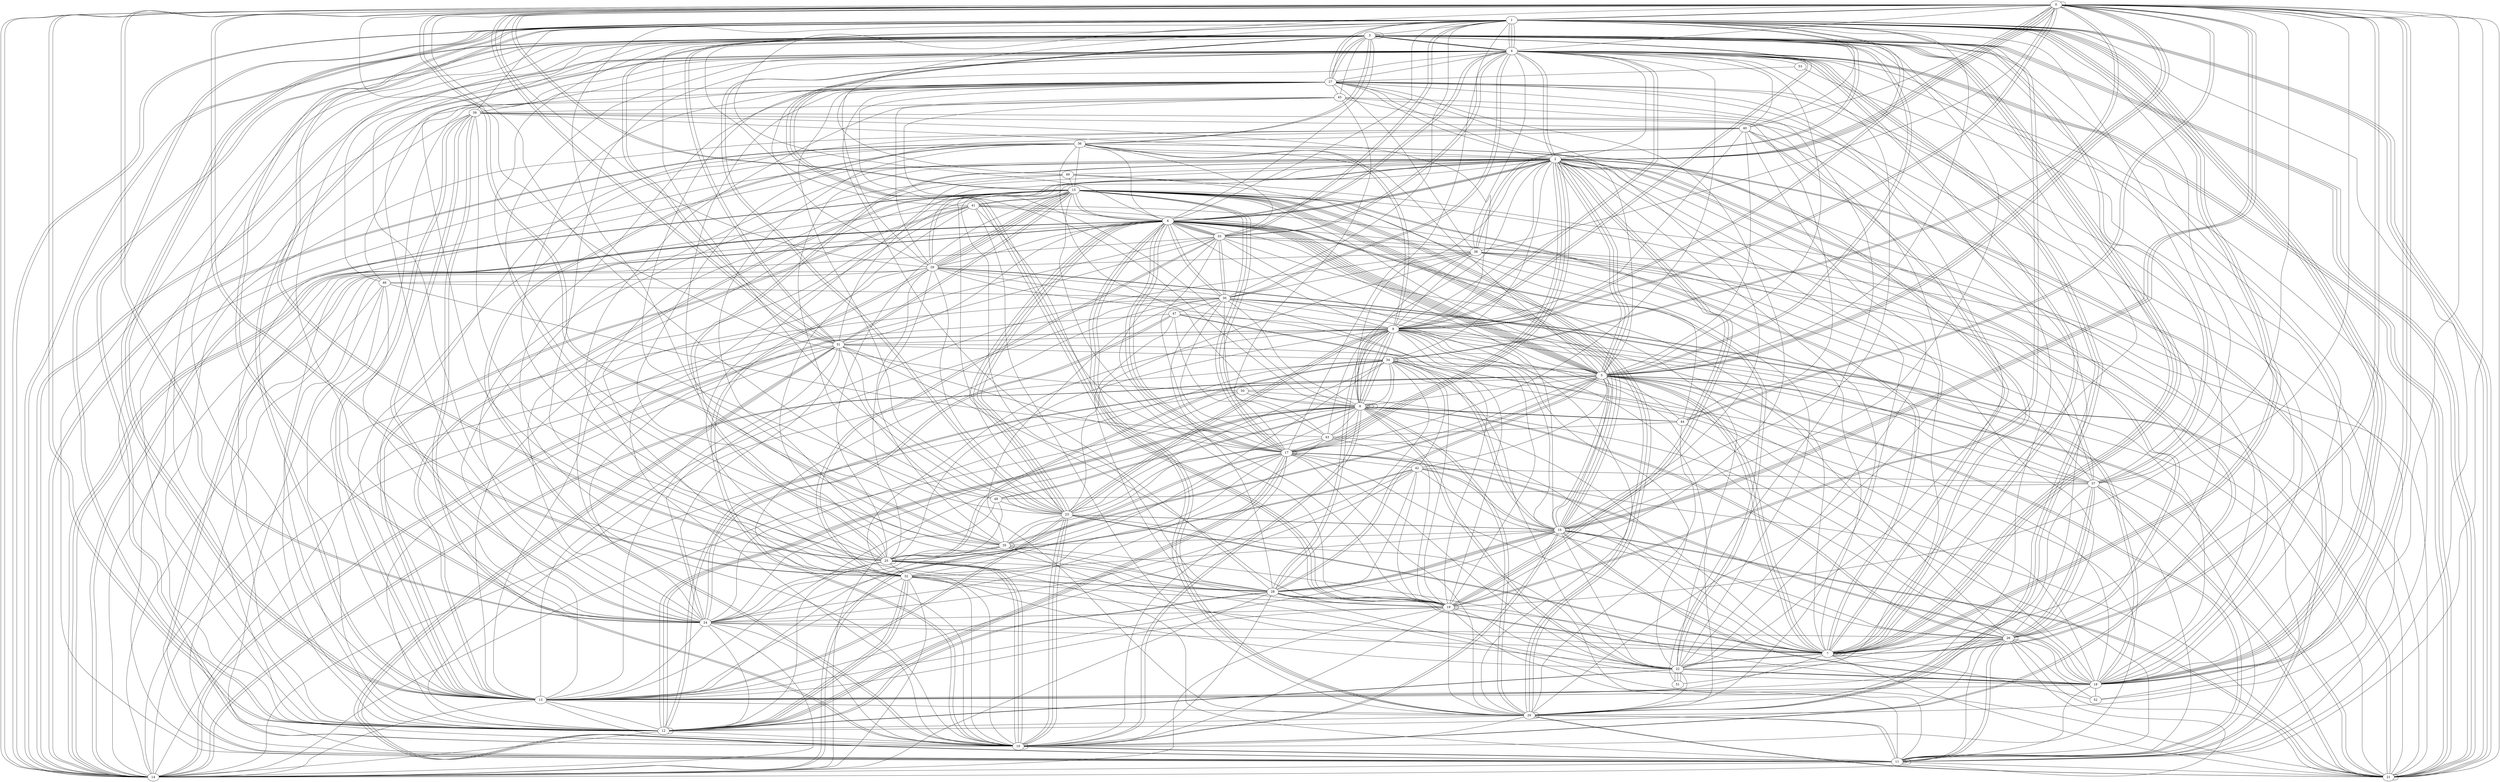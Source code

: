 graph G {
0;
1;
2;
3;
4;
5;
6;
7;
8;
9;
10;
11;
12;
13;
14;
15;
16;
17;
18;
19;
20;
21;
22;
23;
24;
25;
26;
27;
28;
29;
30;
31;
32;
33;
34;
35;
36;
37;
38;
39;
40;
41;
42;
43;
44;
45;
46;
47;
48;
49;
50;
51;
52;
53;
31--18 ;
29--18 ;
33--24 ;
14--31 ;
0--34 ;
31--15 ;
17--21 ;
31--19 ;
10--10 ;
8--34 ;
3--16 ;
38--52 ;
9--3 ;
49--15 ;
5--2 ;
5--28 ;
0--4 ;
9--8 ;
8--8 ;
3--14 ;
36--10 ;
14--19 ;
36--6 ;
44--11 ;
27--3 ;
42--26 ;
44--20 ;
1--33 ;
9--28 ;
8--44 ;
1--4 ;
0--32 ;
37--5 ;
19--20 ;
6--15 ;
0--50 ;
13--15 ;
26--8 ;
29--15 ;
41--12 ;
30--19 ;
4--11 ;
6--20 ;
2--8 ;
39--10 ;
14--50 ;
34--34 ;
4--14 ;
26--52 ;
25--48 ;
26--7 ;
23--10 ;
41--10 ;
46--11 ;
17--10 ;
11--11 ;
46--4 ;
4--9 ;
25--32 ;
25--2 ;
20--10 ;
17--41 ;
8--22 ;
8--27 ;
34--10 ;
16--23 ;
13--10 ;
35--5 ;
38--29 ;
7--0 ;
35--29 ;
18--16 ;
15--20 ;
21--4 ;
15--14 ;
1--14 ;
12--26 ;
32--22 ;
35--23 ;
2--10 ;
1--25 ;
23--0 ;
11--5 ;
7--23 ;
29--2 ;
0--29 ;
22--35 ;
30--1 ;
22--41 ;
4--30 ;
51--22 ;
13--40 ;
18--35 ;
27--1 ;
4--2 ;
3--26 ;
15--29 ;
31--11 ;
25--42 ;
33--6 ;
19--42 ;
29--6 ;
16--0 ;
30--13 ;
15--31 ;
18--52 ;
36--10 ;
5--6 ;
32--19 ;
34--37 ;
39--1 ;
27--35 ;
0--15 ;
22--18 ;
23--7 ;
4--29 ;
2--43 ;
19--33 ;
38--4 ;
48--2 ;
12--46 ;
39--24 ;
27--29 ;
29--9 ;
13--2 ;
7--7 ;
2--12 ;
12--8 ;
12--10 ;
14--17 ;
37--27 ;
1--33 ;
12--27 ;
33--4 ;
25--41 ;
1--11 ;
17--7 ;
4--14 ;
33--21 ;
26--9 ;
11--0 ;
15--7 ;
5--35 ;
40--36 ;
3--3 ;
3--10 ;
14--0 ;
7--8 ;
36--7 ;
14--26 ;
9--20 ;
44--43 ;
2--9 ;
26--37 ;
37--26 ;
18--0 ;
2--6 ;
35--0 ;
0--6 ;
10--8 ;
18--26 ;
36--15 ;
0--35 ;
3--19 ;
33--13 ;
4--1 ;
4--32 ;
13--4 ;
8--8 ;
27--19 ;
13--20 ;
3--37 ;
30--43 ;
3--4 ;
35--25 ;
33--32 ;
25--21 ;
26--2 ;
43--46 ;
31--6 ;
10--23 ;
22--51 ;
13--4 ;
14--3 ;
21--7 ;
29--25 ;
21--3 ;
28--5 ;
2--11 ;
32--0 ;
24--0 ;
17--1 ;
1--3 ;
9--5 ;
9--8 ;
1--19 ;
40--4 ;
33--7 ;
13--3 ;
18--3 ;
1--18 ;
29--30 ;
39--24 ;
32--27 ;
2--23 ;
23--9 ;
4--2 ;
14--36 ;
16--16 ;
7--7 ;
24--7 ;
38--23 ;
44--45 ;
35--35 ;
26--38 ;
6--14 ;
13--42 ;
17--15 ;
10--11 ;
1--9 ;
7--3 ;
0--37 ;
10--16 ;
23--27 ;
15--17 ;
24--38 ;
6--5 ;
30--47 ;
13--41 ;
15--22 ;
12--12 ;
19--7 ;
22--7 ;
23--29 ;
19--2 ;
18--13 ;
2--32 ;
8--35 ;
40--28 ;
20--20 ;
2--39 ;
0--21 ;
21--30 ;
32--3 ;
53--27 ;
41--6 ;
13--39 ;
4--1 ;
5--12 ;
11--10 ;
30--6 ;
2--49 ;
28--10 ;
48--8 ;
6--9 ;
0--20 ;
8--8 ;
1--19 ;
26--26 ;
24--26 ;
16--28 ;
51--22 ;
25--34 ;
36--8 ;
40--5 ;
48--8 ;
17--12 ;
5--18 ;
20--12 ;
36--9 ;
2--0 ;
27--3 ;
35--1 ;
7--43 ;
37--48 ;
20--6 ;
15--29 ;
10--30 ;
6--3 ;
46--14 ;
15--41 ;
1--10 ;
36--12 ;
16--15 ;
12--8 ;
0--12 ;
47--9 ;
16--47 ;
2--22 ;
1--10 ;
9--19 ;
21--30 ;
29--15 ;
13--36 ;
16--28 ;
7--7 ;
50--8 ;
20--30 ;
8--5 ;
7--1 ;
42--16 ;
6--33 ;
9--4 ;
16--35 ;
29--12 ;
25--25 ;
5--6 ;
14--9 ;
12--32 ;
23--13 ;
43--34 ;
26--22 ;
26--16 ;
24--49 ;
0--1 ;
27--25 ;
3--35 ;
1--21 ;
8--10 ;
16--4 ;
20--41 ;
20--4 ;
46--27 ;
6--30 ;
13--24 ;
17--2 ;
16--5 ;
7--4 ;
5--2 ;
0--5 ;
14--9 ;
3--4 ;
45--39 ;
43--19 ;
27--20 ;
17--2 ;
24--17 ;
0--34 ;
2--26 ;
11--5 ;
2--5 ;
0--1 ;
0--1 ;
15--20 ;
11--10 ;
1--9 ;
8--12 ;
21--37 ;
5--7 ;
3--7 ;
26--13 ;
7--52 ;
26--39 ;
25--10 ;
23--11 ;
16--6 ;
25--15 ;
4--21 ;
21--4 ;
11--14 ;
43--23 ;
12--31 ;
20--22 ;
3--19 ;
30--26 ;
1--21 ;
3--51 ;
1--27 ;
9--0 ;
40--7 ;
15--17 ;
15--16 ;
9--8 ;
0--24 ;
2--34 ;
6--23 ;
6--20 ;
16--21 ;
23--31 ;
42--24 ;
44--0 ;
33--6 ;
38--27 ;
20--2 ;
24--47 ;
22--6 ;
12--17 ;
19--19 ;
37--26 ;
9--11 ;
7--0 ;
39--13 ;
15--0 ;
10--32 ;
0--5 ;
6--4 ;
11--10 ;
31--1 ;
50--24 ;
40--12 ;
7--5 ;
35--19 ;
10--23 ;
31--11 ;
2--28 ;
19--0 ;
23--3 ;
1--38 ;
14--15 ;
4--52 ;
12--14 ;
0--1 ;
18--40 ;
15--24 ;
37--15 ;
1--18 ;
13--1 ;
40--7 ;
12--32 ;
2--4 ;
2--0 ;
6--2 ;
28--34 ;
21--5 ;
18--45 ;
24--47 ;
32--7 ;
3--40 ;
12--5 ;
43--17 ;
45--28 ;
20--4 ;
39--40 ;
49--44 ;
20--45 ;
11--6 ;
6--23 ;
16--28 ;
32--28 ;
37--21 ;
35--30 ;
6--17 ;
3--21 ;
32--13 ;
12--24 ;
0--18 ;
4--24 ;
2--29 ;
11--3 ;
4--6 ;
7--15 ;
14--2 ;
31--3 ;
29--45 ;
6--5 ;
22--6 ;
13--14 ;
13--35 ;
36--33 ;
16--9 ;
34--5 ;
16--10 ;
5--33 ;
3--19 ;
11--26 ;
34--12 ;
8--43 ;
24--34 ;
17--42 ;
44--0 ;
11--20 ;
19--10 ;
13--8 ;
19--2 ;
5--17 ;
31--24 ;
15--6 ;
36--28 ;
22--16 ;
4--30 ;
4--20 ;
31--1 ;
48--27 ;
6--14 ;
0--2 ;
26--11 ;
29--10 ;
34--19 ;
12--17 ;
19--11 ;
7--3 ;
27--5 ;
38--7 ;
9--22 ;
13--23 ;
4--23 ;
37--2 ;
6--23 ;
9--40 ;
1--6 ;
37--13 ;
48--14 ;
17--4 ;
3--41 ;
15--41 ;
14--28 ;
12--3 ;
11--31 ;
5--6 ;
28--18 ;
9--36 ;
17--18 ;
5--36 ;
23--16 ;
24--35 ;
44--5 ;
36--14 ;
25--24 ;
31--3 ;
17--45 ;
29--13 ;
8--26 ;
1--13 ;
2--25 ;
16--15 ;
30--8 ;
26--21 ;
34--18 ;
21--16 ;
14--32 ;
33--11 ;
21--1 ;
8--45 ;
2--6 ;
5--0 ;
41--37 ;
33--38 ;
14--30 ;
46--30 ;
27--22 ;
9--28 ;
22--18 ;
6--14 ;
6--11 ;
40--0 ;
42--37 ;
13--27 ;
12--28 ;
21--5 ;
10--49 ;
13--7 ;
4--27 ;
32--33 ;
2--0 ;
4--39 ;
4--3 ;
19--13 ;
25--9 ;
43--47 ;
20--11 ;
47--16 ;
22--34 ;
3--5 ;
13--12 ;
50--18 ;
26--11 ;
30--33 ;
25--10 ;
11--25 ;
11--11 ;
36--2 ;
33--30 ;
14--8 ;
32--12 ;
34--23 ;
27--16 ;
42--28 ;
30--17 ;
0--38 ;
23--9 ;
12--0 ;
31--17 ;
5--7 ;
0--0 ;
40--22 ;
42--25 ;
5--14 ;
10--39 ;
22--12 ;
0--16 ;
8--9 ;
10--29 ;
4--23 ;
11--27 ;
31--34 ;
1--14 ;
14--0 ;
28--30 ;
5--50 ;
7--36 ;
10--9 ;
17--22 ;
19--24 ;
45--3 ;
38--8 ;
3--24 ;
9--39 ;
9--21 ;
33--17 ;
5--14 ;
21--20 ;
10--2 ;
30--38 ;
15--32 ;
25--3 ;
22--12 ;
10--24 ;
51--27 ;
0--31 ;
42--5 ;
29--46 ;
32--17 ;
5--15 ;
36--3 ;
9--0 ;
1--18 ;
25--12 ;
31--2 ;
22--19 ;
16--5 ;
18--53 ;
28--19 ;
38--9 ;
0--16 ;
4--53 ;
18--17 ;
7--16 ;
1--13 ;
24--43 ;
11--21 ;
34--32 ;
7--1 ;
32--16 ;
20--17 ;
18--29 ;
48--23 ;
22--8 ;
18--2 ;
14--17 ;
6--23 ;
42--16 ;
47--28 ;
20--8 ;
5--3 ;
24--46 ;
22--18 ;
1--24 ;
39--11 ;
28--7 ;
31--0 ;
13--31 ;
22--18 ;
28--7 ;
2--7 ;
7--22 ;
17--2 ;
31--20 ;
20--15 ;
28--25 ;
3--7 ;
18--6 ;
21--21 ;
18--1 ;
4--5 ;
27--28 ;
1--49 ;
37--1 ;
5--1 ;
3--21 ;
44--8 ;
13--15 ;
11--37 ;
20--21 ;
24--1 ;
28--19 ;
38--1 ;
18--16 ;
12--3 ;
33--6 ;
14--47 ;
9--31 ;
3--3 ;
25--4 ;
49--21 ;
6--5 ;
13--41 ;
12--28 ;
2--27 ;
6--12 ;
25--1 ;
22--1 ;
19--29 ;
6--17 ;
19--2 ;
1--7 ;
34--42 ;
17--6 ;
9--8 ;
27--45 ;
0--18 ;
8--20 ;
15--19 ;
17--17 ;
4--33 ;
11--2 ;
24--14 ;
36--3 ;
3--37 ;
34--25 ;
18--11 ;
7--4 ;
23--9 ;
39--25 ;
16--13 ;
9--3 ;
44--8 ;
15--16 ;
37--9 ;
2--17 ;
21--38 ;
25--10 ;
}
